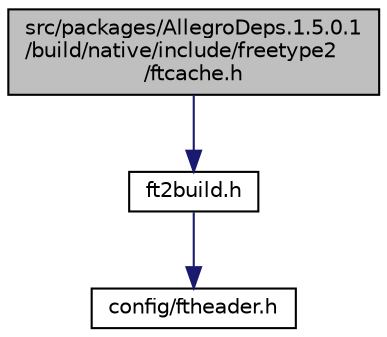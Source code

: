 digraph "src/packages/AllegroDeps.1.5.0.1/build/native/include/freetype2/ftcache.h"
{
  edge [fontname="Helvetica",fontsize="10",labelfontname="Helvetica",labelfontsize="10"];
  node [fontname="Helvetica",fontsize="10",shape=record];
  Node0 [label="src/packages/AllegroDeps.1.5.0.1\l/build/native/include/freetype2\l/ftcache.h",height=0.2,width=0.4,color="black", fillcolor="grey75", style="filled", fontcolor="black"];
  Node0 -> Node1 [color="midnightblue",fontsize="10",style="solid"];
  Node1 [label="ft2build.h",height=0.2,width=0.4,color="black", fillcolor="white", style="filled",URL="$ft2build_8h.html"];
  Node1 -> Node2 [color="midnightblue",fontsize="10",style="solid"];
  Node2 [label="config/ftheader.h",height=0.2,width=0.4,color="black", fillcolor="white", style="filled",URL="$ftheader_8h.html"];
}
